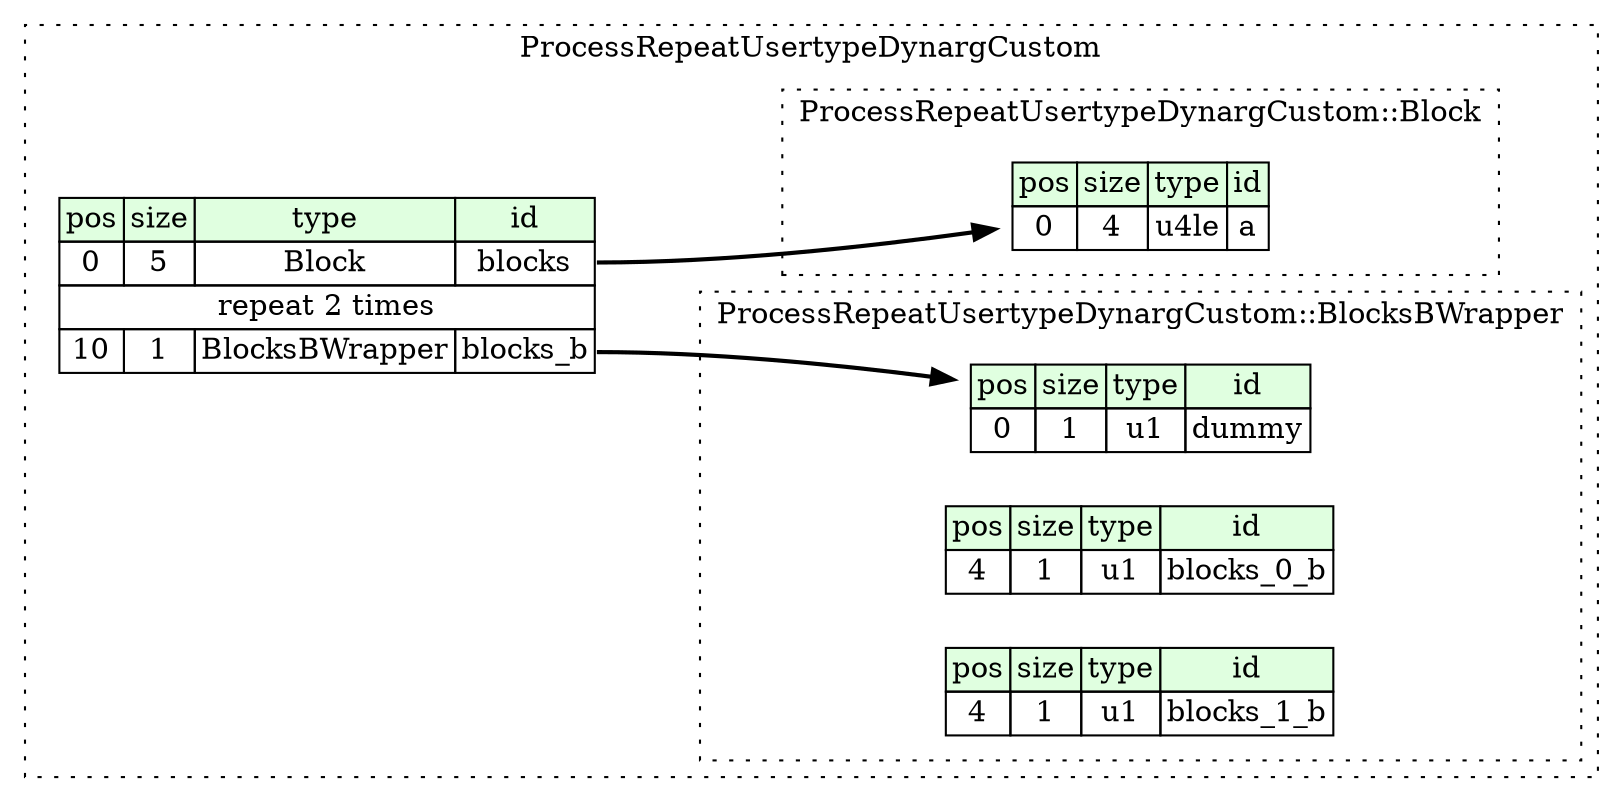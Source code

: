 digraph {
	rankdir=LR;
	node [shape=plaintext];
	subgraph cluster__process_repeat_usertype_dynarg_custom {
		label="ProcessRepeatUsertypeDynargCustom";
		graph[style=dotted];

		process_repeat_usertype_dynarg_custom__seq [label=<<TABLE BORDER="0" CELLBORDER="1" CELLSPACING="0">
			<TR><TD BGCOLOR="#E0FFE0">pos</TD><TD BGCOLOR="#E0FFE0">size</TD><TD BGCOLOR="#E0FFE0">type</TD><TD BGCOLOR="#E0FFE0">id</TD></TR>
			<TR><TD PORT="blocks_pos">0</TD><TD PORT="blocks_size">5</TD><TD>Block</TD><TD PORT="blocks_type">blocks</TD></TR>
			<TR><TD COLSPAN="4" PORT="blocks__repeat">repeat 2 times</TD></TR>
			<TR><TD PORT="blocks_b_pos">10</TD><TD PORT="blocks_b_size">1</TD><TD>BlocksBWrapper</TD><TD PORT="blocks_b_type">blocks_b</TD></TR>
		</TABLE>>];
		subgraph cluster__block {
			label="ProcessRepeatUsertypeDynargCustom::Block";
			graph[style=dotted];

			block__seq [label=<<TABLE BORDER="0" CELLBORDER="1" CELLSPACING="0">
				<TR><TD BGCOLOR="#E0FFE0">pos</TD><TD BGCOLOR="#E0FFE0">size</TD><TD BGCOLOR="#E0FFE0">type</TD><TD BGCOLOR="#E0FFE0">id</TD></TR>
				<TR><TD PORT="a_pos">0</TD><TD PORT="a_size">4</TD><TD>u4le</TD><TD PORT="a_type">a</TD></TR>
			</TABLE>>];
		}
		subgraph cluster__blocks_b_wrapper {
			label="ProcessRepeatUsertypeDynargCustom::BlocksBWrapper";
			graph[style=dotted];

			blocks_b_wrapper__seq [label=<<TABLE BORDER="0" CELLBORDER="1" CELLSPACING="0">
				<TR><TD BGCOLOR="#E0FFE0">pos</TD><TD BGCOLOR="#E0FFE0">size</TD><TD BGCOLOR="#E0FFE0">type</TD><TD BGCOLOR="#E0FFE0">id</TD></TR>
				<TR><TD PORT="dummy_pos">0</TD><TD PORT="dummy_size">1</TD><TD>u1</TD><TD PORT="dummy_type">dummy</TD></TR>
			</TABLE>>];
			blocks_b_wrapper__inst__blocks_0_b [label=<<TABLE BORDER="0" CELLBORDER="1" CELLSPACING="0">
				<TR><TD BGCOLOR="#E0FFE0">pos</TD><TD BGCOLOR="#E0FFE0">size</TD><TD BGCOLOR="#E0FFE0">type</TD><TD BGCOLOR="#E0FFE0">id</TD></TR>
				<TR><TD PORT="blocks_0_b_pos">4</TD><TD PORT="blocks_0_b_size">1</TD><TD>u1</TD><TD PORT="blocks_0_b_type">blocks_0_b</TD></TR>
			</TABLE>>];
			blocks_b_wrapper__inst__blocks_1_b [label=<<TABLE BORDER="0" CELLBORDER="1" CELLSPACING="0">
				<TR><TD BGCOLOR="#E0FFE0">pos</TD><TD BGCOLOR="#E0FFE0">size</TD><TD BGCOLOR="#E0FFE0">type</TD><TD BGCOLOR="#E0FFE0">id</TD></TR>
				<TR><TD PORT="blocks_1_b_pos">4</TD><TD PORT="blocks_1_b_size">1</TD><TD>u1</TD><TD PORT="blocks_1_b_type">blocks_1_b</TD></TR>
			</TABLE>>];
		}
	}
	process_repeat_usertype_dynarg_custom__seq:blocks_type -> block__seq [style=bold];
	process_repeat_usertype_dynarg_custom__seq:blocks_b_type -> blocks_b_wrapper__seq [style=bold];
}
